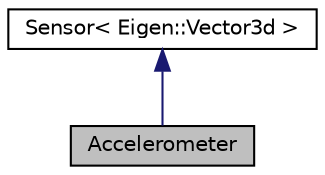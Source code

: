 digraph "Accelerometer"
{
 // LATEX_PDF_SIZE
  edge [fontname="Helvetica",fontsize="10",labelfontname="Helvetica",labelfontsize="10"];
  node [fontname="Helvetica",fontsize="10",shape=record];
  Node1 [label="Accelerometer",height=0.2,width=0.4,color="black", fillcolor="grey75", style="filled", fontcolor="black",tooltip="Representation of accelerometer."];
  Node2 -> Node1 [dir="back",color="midnightblue",fontsize="10",style="solid",fontname="Helvetica"];
  Node2 [label="Sensor\< Eigen::Vector3d \>",height=0.2,width=0.4,color="black", fillcolor="white", style="filled",URL="$class_sensor.html",tooltip=" "];
}
